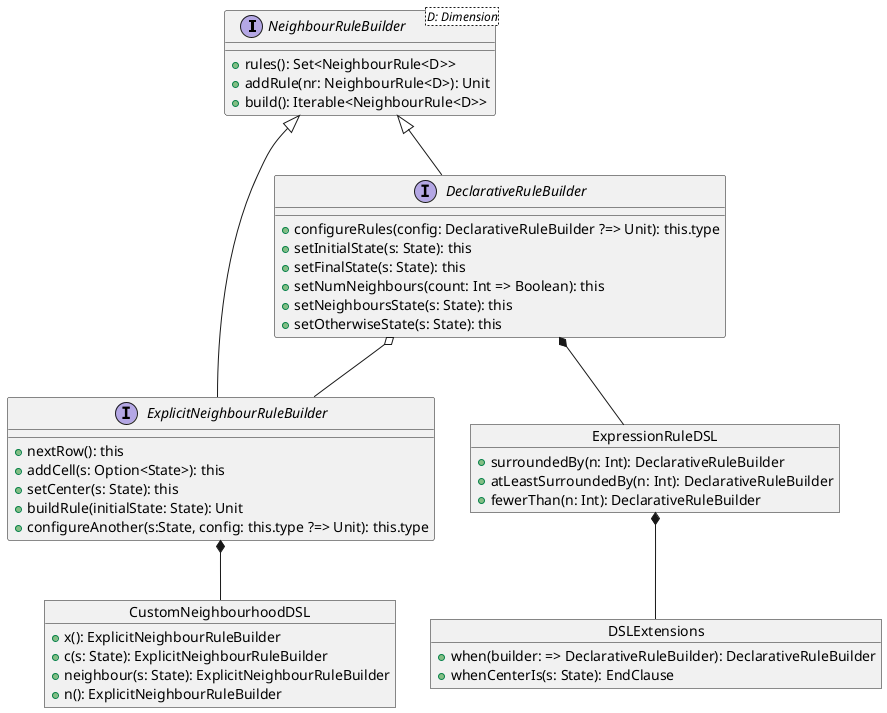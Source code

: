 @startuml dsl
interface NeighbourRuleBuilder<D: Dimension> {
    + rules(): Set<NeighbourRule<D>>
    + addRule(nr: NeighbourRule<D>): Unit
    + build(): Iterable<NeighbourRule<D>>
}

interface DeclarativeRuleBuilder {
    + configureRules(config: DeclarativeRuleBuilder ?=> Unit): this.type
    + setInitialState(s: State): this
    + setFinalState(s: State): this
    + setNumNeighbours(count: Int => Boolean): this
    + setNeighboursState(s: State): this
    + setOtherwiseState(s: State): this
}

interface ExplicitNeighbourRuleBuilder {
    + nextRow(): this
    + addCell(s: Option<State>): this
    + setCenter(s: State): this
    + buildRule(initialState: State): Unit
    + configureAnother(s:State, config: this.type ?=> Unit): this.type
}

object ExpressionRuleDSL {
    + surroundedBy(n: Int): DeclarativeRuleBuilder
    + atLeastSurroundedBy(n: Int): DeclarativeRuleBuilder
    + fewerThan(n: Int): DeclarativeRuleBuilder
}

object CustomNeighbourhoodDSL {
    + x(): ExplicitNeighbourRuleBuilder
    + c(s: State): ExplicitNeighbourRuleBuilder
    + neighbour(s: State): ExplicitNeighbourRuleBuilder
    + n(): ExplicitNeighbourRuleBuilder
}

object DSLExtensions {
    + when(builder: => DeclarativeRuleBuilder): DeclarativeRuleBuilder
    + whenCenterIs(s: State): EndClause
}
 
DeclarativeRuleBuilder *-- ExpressionRuleDSL
ExpressionRuleDSL *-- DSLExtensions
ExplicitNeighbourRuleBuilder *-- CustomNeighbourhoodDSL

DeclarativeRuleBuilder o-- ExplicitNeighbourRuleBuilder

DeclarativeRuleBuilder -up-|> NeighbourRuleBuilder
ExplicitNeighbourRuleBuilder -up-|> NeighbourRuleBuilder

@enduml
